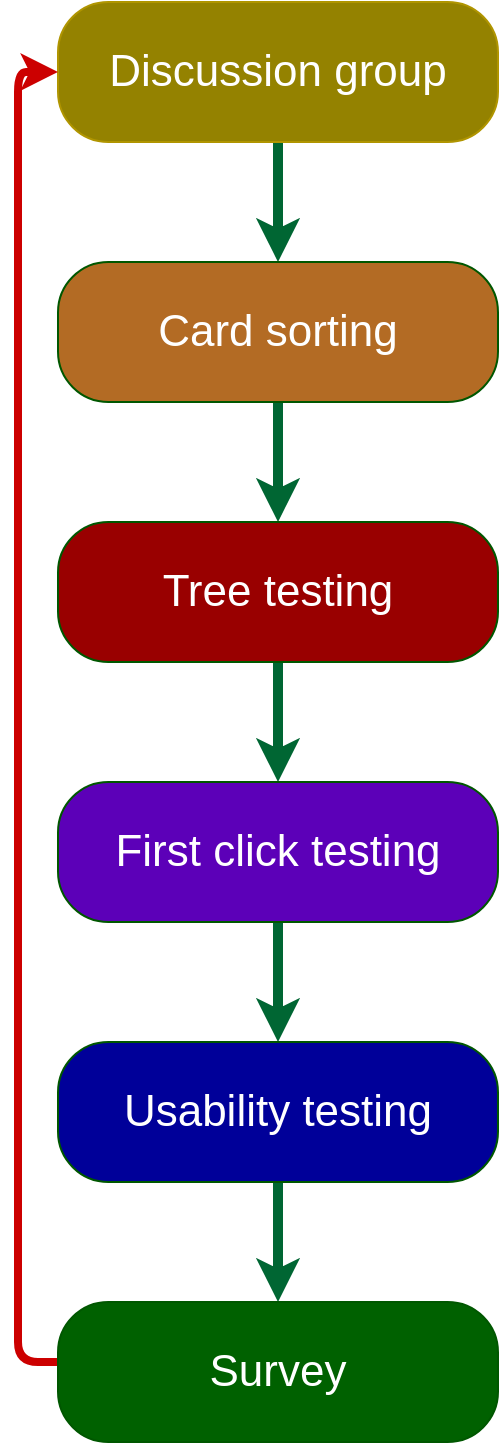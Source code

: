 <mxfile version="13.7.9" type="device"><diagram id="5sZ00LGkAZpRDOKZiZ-m" name="Page-1"><mxGraphModel dx="2066" dy="1265" grid="1" gridSize="10" guides="1" tooltips="1" connect="1" arrows="1" fold="1" page="1" pageScale="1" pageWidth="200" pageHeight="800" math="0" shadow="0"><root><mxCell id="0"/><mxCell id="1" parent="0"/><mxCell id="d-ZYlgYxRAJQVAWX7CBP-11" style="edgeStyle=orthogonalEdgeStyle;rounded=0;orthogonalLoop=1;jettySize=auto;html=1;entryX=0.5;entryY=0;entryDx=0;entryDy=0;strokeWidth=5;strokeColor=#006633;" edge="1" parent="1" source="d-ZYlgYxRAJQVAWX7CBP-4" target="d-ZYlgYxRAJQVAWX7CBP-5"><mxGeometry relative="1" as="geometry"/></mxCell><mxCell id="d-ZYlgYxRAJQVAWX7CBP-4" value="&lt;font style=&quot;font-size: 22px&quot;&gt;Discussion group&lt;/font&gt;" style="text;html=1;strokeColor=#B09500;align=center;verticalAlign=middle;whiteSpace=wrap;rounded=1;fontColor=#ffffff;arcSize=36;fillColor=#948200;" vertex="1" parent="1"><mxGeometry x="110" y="30" width="220" height="70" as="geometry"/></mxCell><mxCell id="d-ZYlgYxRAJQVAWX7CBP-12" style="edgeStyle=orthogonalEdgeStyle;rounded=0;orthogonalLoop=1;jettySize=auto;html=1;strokeWidth=5;strokeColor=#006633;" edge="1" parent="1" source="d-ZYlgYxRAJQVAWX7CBP-5" target="d-ZYlgYxRAJQVAWX7CBP-6"><mxGeometry relative="1" as="geometry"/></mxCell><mxCell id="d-ZYlgYxRAJQVAWX7CBP-5" value="&lt;font style=&quot;font-size: 22px&quot;&gt;Card sorting&lt;/font&gt;" style="text;html=1;strokeColor=#005700;align=center;verticalAlign=middle;whiteSpace=wrap;rounded=1;fontColor=#ffffff;arcSize=36;fillColor=#B36B24;" vertex="1" parent="1"><mxGeometry x="110" y="160" width="220" height="70" as="geometry"/></mxCell><mxCell id="d-ZYlgYxRAJQVAWX7CBP-13" style="edgeStyle=orthogonalEdgeStyle;rounded=0;orthogonalLoop=1;jettySize=auto;html=1;entryX=0.5;entryY=0;entryDx=0;entryDy=0;strokeWidth=5;strokeColor=#006633;" edge="1" parent="1" source="d-ZYlgYxRAJQVAWX7CBP-6" target="d-ZYlgYxRAJQVAWX7CBP-7"><mxGeometry relative="1" as="geometry"/></mxCell><mxCell id="d-ZYlgYxRAJQVAWX7CBP-6" value="&lt;font style=&quot;font-size: 22px&quot;&gt;Tree testing&lt;/font&gt;" style="text;html=1;strokeColor=#005700;align=center;verticalAlign=middle;whiteSpace=wrap;rounded=1;fontColor=#ffffff;arcSize=36;fillColor=#990000;" vertex="1" parent="1"><mxGeometry x="110" y="290" width="220" height="70" as="geometry"/></mxCell><mxCell id="d-ZYlgYxRAJQVAWX7CBP-14" style="edgeStyle=orthogonalEdgeStyle;rounded=0;orthogonalLoop=1;jettySize=auto;html=1;strokeWidth=5;strokeColor=#006633;" edge="1" parent="1" source="d-ZYlgYxRAJQVAWX7CBP-7" target="d-ZYlgYxRAJQVAWX7CBP-8"><mxGeometry relative="1" as="geometry"/></mxCell><mxCell id="d-ZYlgYxRAJQVAWX7CBP-7" value="&lt;font style=&quot;font-size: 22px&quot;&gt;First click testing&lt;/font&gt;" style="text;html=1;strokeColor=#005700;align=center;verticalAlign=middle;whiteSpace=wrap;rounded=1;fontColor=#ffffff;arcSize=36;fillColor=#5C00B8;" vertex="1" parent="1"><mxGeometry x="110" y="420" width="220" height="70" as="geometry"/></mxCell><mxCell id="d-ZYlgYxRAJQVAWX7CBP-15" style="edgeStyle=orthogonalEdgeStyle;rounded=0;orthogonalLoop=1;jettySize=auto;html=1;strokeWidth=5;strokeColor=#006633;" edge="1" parent="1" source="d-ZYlgYxRAJQVAWX7CBP-8" target="d-ZYlgYxRAJQVAWX7CBP-9"><mxGeometry relative="1" as="geometry"/></mxCell><mxCell id="d-ZYlgYxRAJQVAWX7CBP-8" value="&lt;font style=&quot;font-size: 22px&quot;&gt;Usability testing&lt;/font&gt;" style="text;html=1;strokeColor=#005700;align=center;verticalAlign=middle;whiteSpace=wrap;rounded=1;fontColor=#ffffff;arcSize=36;fillColor=#000099;" vertex="1" parent="1"><mxGeometry x="110" y="550" width="220" height="70" as="geometry"/></mxCell><mxCell id="d-ZYlgYxRAJQVAWX7CBP-22" style="edgeStyle=orthogonalEdgeStyle;rounded=1;orthogonalLoop=1;jettySize=auto;html=1;entryX=0;entryY=0.5;entryDx=0;entryDy=0;strokeWidth=4;strokeColor=#CC0000;" edge="1" parent="1" source="d-ZYlgYxRAJQVAWX7CBP-9" target="d-ZYlgYxRAJQVAWX7CBP-4"><mxGeometry relative="1" as="geometry"><mxPoint x="70" y="715" as="targetPoint"/><Array as="points"><mxPoint x="90" y="710"/><mxPoint x="90" y="65"/></Array></mxGeometry></mxCell><mxCell id="d-ZYlgYxRAJQVAWX7CBP-9" value="&lt;font style=&quot;font-size: 22px&quot;&gt;Survey&lt;/font&gt;" style="text;html=1;strokeColor=#005700;align=center;verticalAlign=middle;whiteSpace=wrap;rounded=1;fontColor=#ffffff;arcSize=36;fillColor=#006100;" vertex="1" parent="1"><mxGeometry x="110" y="680" width="220" height="70" as="geometry"/></mxCell></root></mxGraphModel></diagram></mxfile>
